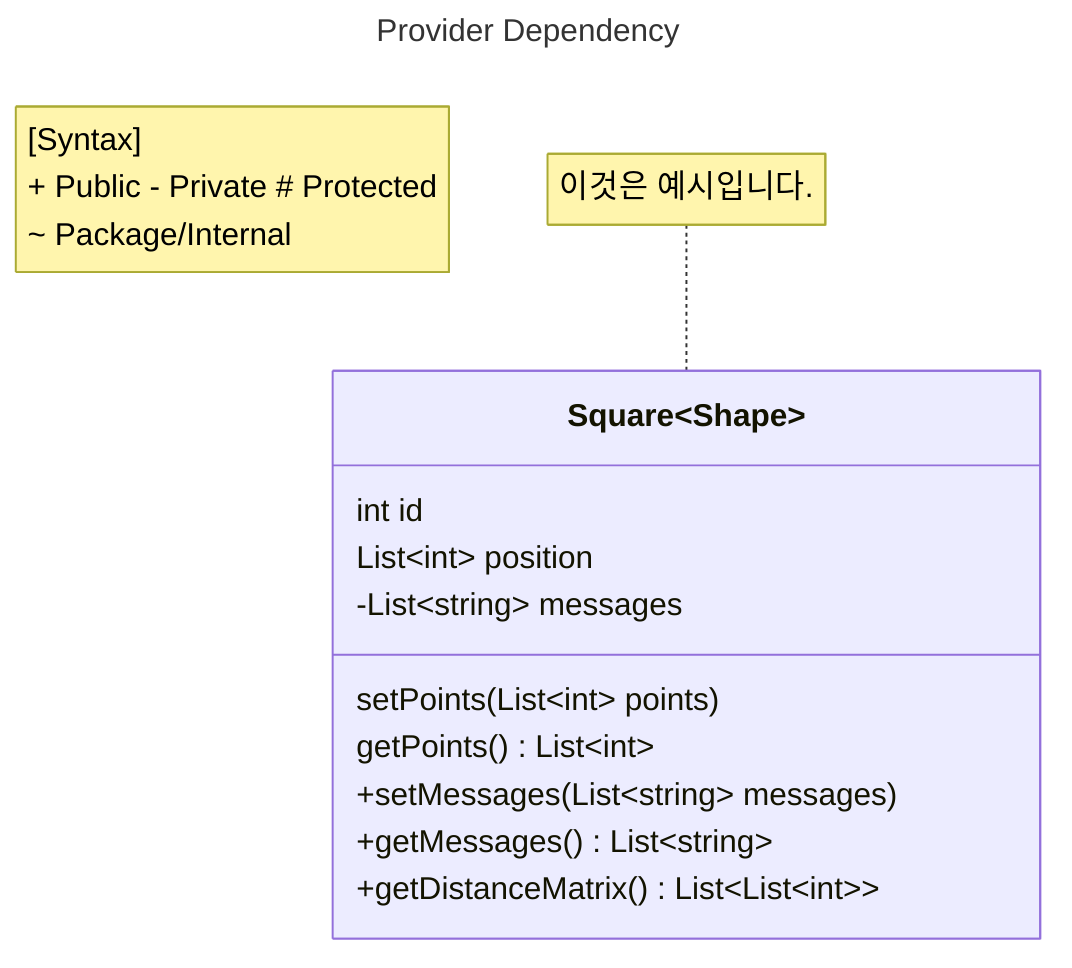 ---
title: Provider Dependency
---
classDiagram
  note "[Syntax]
+ Public
- Private
# Protected
~ Package/Internal"


note for Square "이것은 예시입니다."
class Square~Shape~{
    int id
    List~int~ position
    setPoints(List~int~ points)
    getPoints() List~int~
}

Square : -List~string~ messages
Square : +setMessages(List~string~ messages)
Square : +getMessages() List~string~
Square : +getDistanceMatrix() List~List~int~~